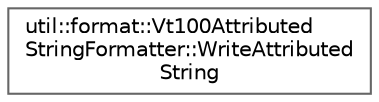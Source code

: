digraph "Graphical Class Hierarchy"
{
 // LATEX_PDF_SIZE
  bgcolor="transparent";
  edge [fontname=Helvetica,fontsize=10,labelfontname=Helvetica,labelfontsize=10];
  node [fontname=Helvetica,fontsize=10,shape=box,height=0.2,width=0.4];
  rankdir="LR";
  Node0 [id="Node000000",label="util::format::Vt100Attributed\lStringFormatter::WriteAttributed\lString",height=0.2,width=0.4,color="grey40", fillcolor="white", style="filled",URL="$dc/d61/classutil_1_1format_1_1Vt100AttributedStringFormatter_1_1WriteAttributedString.html",tooltip=" "];
}
